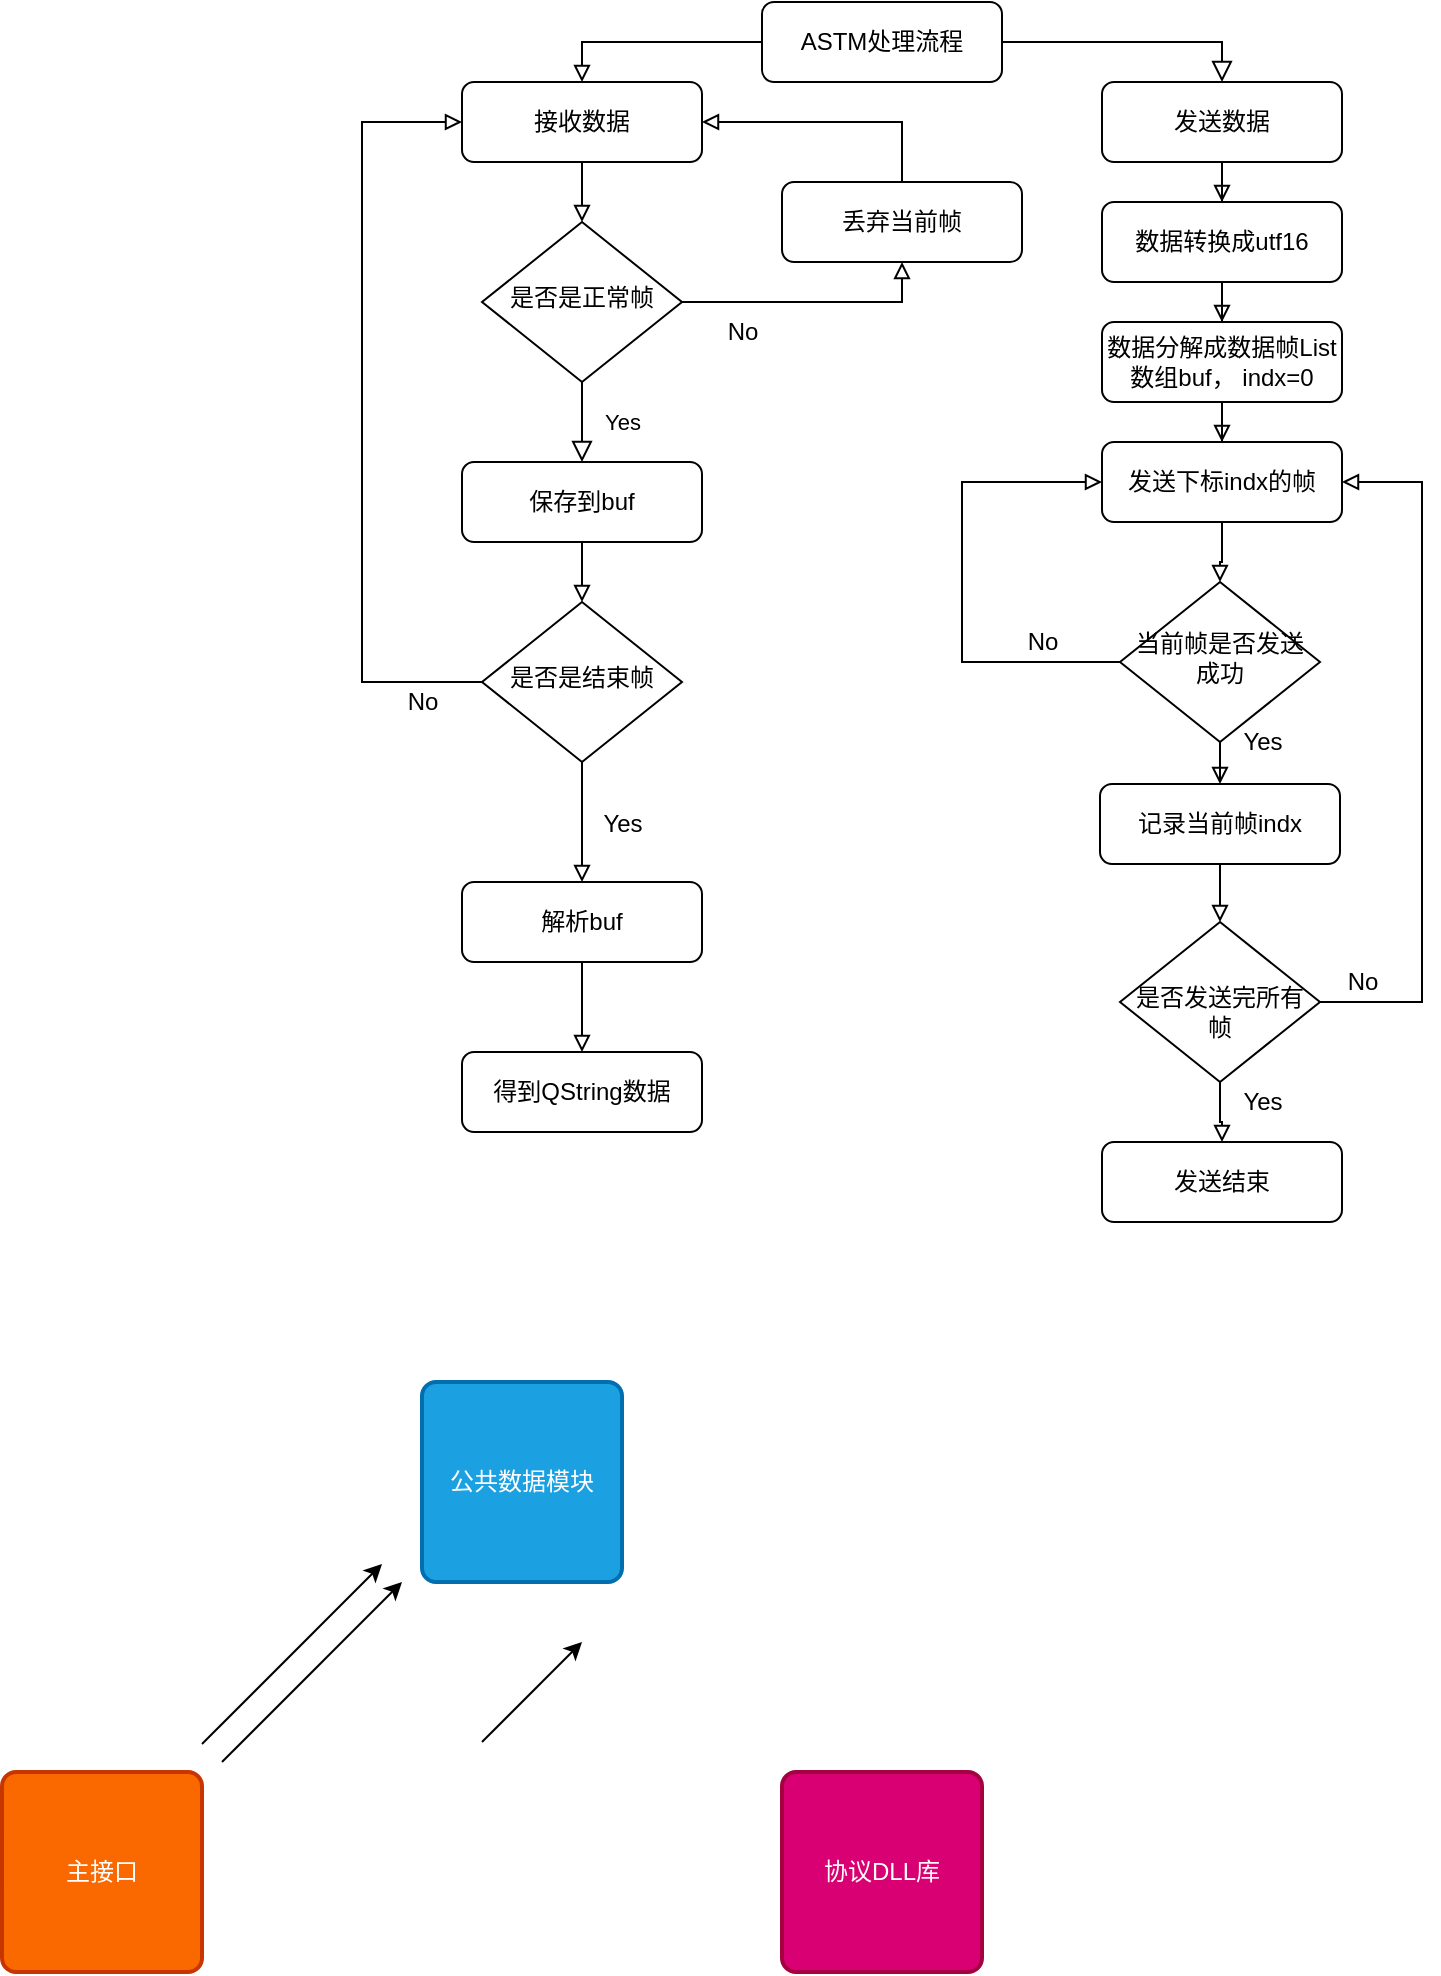 <mxfile version="20.5.3" type="github">
  <diagram id="C5RBs43oDa-KdzZeNtuy" name="Page-1">
    <mxGraphModel dx="1707" dy="303" grid="1" gridSize="10" guides="1" tooltips="1" connect="1" arrows="1" fold="1" page="1" pageScale="1" pageWidth="827" pageHeight="1169" math="0" shadow="0">
      <root>
        <mxCell id="WIyWlLk6GJQsqaUBKTNV-0" />
        <mxCell id="WIyWlLk6GJQsqaUBKTNV-1" parent="WIyWlLk6GJQsqaUBKTNV-0" />
        <mxCell id="WIyWlLk6GJQsqaUBKTNV-2" value="" style="rounded=0;html=1;jettySize=auto;orthogonalLoop=1;fontSize=11;endArrow=block;endFill=0;endSize=8;strokeWidth=1;shadow=0;labelBackgroundColor=none;edgeStyle=orthogonalEdgeStyle;entryX=0.5;entryY=0;entryDx=0;entryDy=0;" parent="WIyWlLk6GJQsqaUBKTNV-1" source="WIyWlLk6GJQsqaUBKTNV-3" target="3eWUhRtroIIVTGNfMKpQ-33" edge="1">
          <mxGeometry relative="1" as="geometry" />
        </mxCell>
        <mxCell id="3eWUhRtroIIVTGNfMKpQ-18" style="edgeStyle=orthogonalEdgeStyle;rounded=0;orthogonalLoop=1;jettySize=auto;html=1;entryX=0.5;entryY=0;entryDx=0;entryDy=0;endArrow=block;endFill=0;" parent="WIyWlLk6GJQsqaUBKTNV-1" source="WIyWlLk6GJQsqaUBKTNV-3" target="3eWUhRtroIIVTGNfMKpQ-25" edge="1">
          <mxGeometry relative="1" as="geometry" />
        </mxCell>
        <mxCell id="WIyWlLk6GJQsqaUBKTNV-3" value="ASTM处理流程" style="rounded=1;whiteSpace=wrap;html=1;fontSize=12;glass=0;strokeWidth=1;shadow=0;" parent="WIyWlLk6GJQsqaUBKTNV-1" vertex="1">
          <mxGeometry x="10" y="60" width="120" height="40" as="geometry" />
        </mxCell>
        <mxCell id="3eWUhRtroIIVTGNfMKpQ-60" value="" style="edgeStyle=orthogonalEdgeStyle;rounded=0;orthogonalLoop=1;jettySize=auto;html=1;startArrow=none;startFill=0;endArrow=block;endFill=0;" parent="WIyWlLk6GJQsqaUBKTNV-1" source="WIyWlLk6GJQsqaUBKTNV-6" target="WIyWlLk6GJQsqaUBKTNV-7" edge="1">
          <mxGeometry relative="1" as="geometry" />
        </mxCell>
        <mxCell id="3eWUhRtroIIVTGNfMKpQ-65" style="edgeStyle=orthogonalEdgeStyle;rounded=0;orthogonalLoop=1;jettySize=auto;html=1;exitX=0;exitY=0.5;exitDx=0;exitDy=0;entryX=0;entryY=0.5;entryDx=0;entryDy=0;startArrow=none;startFill=0;endArrow=block;endFill=0;" parent="WIyWlLk6GJQsqaUBKTNV-1" source="WIyWlLk6GJQsqaUBKTNV-6" target="3eWUhRtroIIVTGNfMKpQ-56" edge="1">
          <mxGeometry relative="1" as="geometry">
            <Array as="points">
              <mxPoint x="110" y="390" />
              <mxPoint x="110" y="300" />
            </Array>
          </mxGeometry>
        </mxCell>
        <mxCell id="WIyWlLk6GJQsqaUBKTNV-6" value="&lt;div&gt;当前帧是否发送成功&lt;br&gt;&lt;/div&gt;" style="rhombus;whiteSpace=wrap;html=1;shadow=0;fontFamily=Helvetica;fontSize=12;align=center;strokeWidth=1;spacing=6;spacingTop=-4;" parent="WIyWlLk6GJQsqaUBKTNV-1" vertex="1">
          <mxGeometry x="189" y="350" width="100" height="80" as="geometry" />
        </mxCell>
        <mxCell id="3eWUhRtroIIVTGNfMKpQ-67" value="" style="edgeStyle=orthogonalEdgeStyle;rounded=0;orthogonalLoop=1;jettySize=auto;html=1;startArrow=none;startFill=0;endArrow=block;endFill=0;" parent="WIyWlLk6GJQsqaUBKTNV-1" source="WIyWlLk6GJQsqaUBKTNV-7" target="3eWUhRtroIIVTGNfMKpQ-66" edge="1">
          <mxGeometry relative="1" as="geometry" />
        </mxCell>
        <mxCell id="WIyWlLk6GJQsqaUBKTNV-7" value="记录当前帧indx" style="rounded=1;whiteSpace=wrap;html=1;fontSize=12;glass=0;strokeWidth=1;shadow=0;" parent="WIyWlLk6GJQsqaUBKTNV-1" vertex="1">
          <mxGeometry x="179" y="451" width="120" height="40" as="geometry" />
        </mxCell>
        <mxCell id="3eWUhRtroIIVTGNfMKpQ-22" value="" style="edgeStyle=orthogonalEdgeStyle;rounded=0;orthogonalLoop=1;jettySize=auto;html=1;endArrow=block;endFill=0;" parent="WIyWlLk6GJQsqaUBKTNV-1" source="3eWUhRtroIIVTGNfMKpQ-8" target="3eWUhRtroIIVTGNfMKpQ-15" edge="1">
          <mxGeometry relative="1" as="geometry" />
        </mxCell>
        <mxCell id="3eWUhRtroIIVTGNfMKpQ-8" value="保存到buf" style="rounded=1;whiteSpace=wrap;html=1;fontSize=12;glass=0;strokeWidth=1;shadow=0;" parent="WIyWlLk6GJQsqaUBKTNV-1" vertex="1">
          <mxGeometry x="-140" y="290" width="120" height="40" as="geometry" />
        </mxCell>
        <mxCell id="3eWUhRtroIIVTGNfMKpQ-9" value="Yes" style="rounded=0;html=1;jettySize=auto;orthogonalLoop=1;fontSize=11;endArrow=block;endFill=0;endSize=8;strokeWidth=1;shadow=0;labelBackgroundColor=none;edgeStyle=orthogonalEdgeStyle;entryX=0.5;entryY=0;entryDx=0;entryDy=0;" parent="WIyWlLk6GJQsqaUBKTNV-1" source="3eWUhRtroIIVTGNfMKpQ-11" target="3eWUhRtroIIVTGNfMKpQ-8" edge="1">
          <mxGeometry y="20" relative="1" as="geometry">
            <mxPoint as="offset" />
          </mxGeometry>
        </mxCell>
        <mxCell id="3eWUhRtroIIVTGNfMKpQ-28" style="edgeStyle=orthogonalEdgeStyle;rounded=0;orthogonalLoop=1;jettySize=auto;html=1;entryX=0.5;entryY=1;entryDx=0;entryDy=0;endArrow=block;endFill=0;" parent="WIyWlLk6GJQsqaUBKTNV-1" source="3eWUhRtroIIVTGNfMKpQ-11" target="3eWUhRtroIIVTGNfMKpQ-24" edge="1">
          <mxGeometry relative="1" as="geometry" />
        </mxCell>
        <mxCell id="3eWUhRtroIIVTGNfMKpQ-11" value="是否是正常帧" style="rhombus;whiteSpace=wrap;html=1;shadow=0;fontFamily=Helvetica;fontSize=12;align=center;strokeWidth=1;spacing=6;spacingTop=-4;" parent="WIyWlLk6GJQsqaUBKTNV-1" vertex="1">
          <mxGeometry x="-130" y="170" width="100" height="80" as="geometry" />
        </mxCell>
        <mxCell id="3eWUhRtroIIVTGNfMKpQ-50" value="" style="edgeStyle=orthogonalEdgeStyle;rounded=0;orthogonalLoop=1;jettySize=auto;html=1;startArrow=none;startFill=0;endArrow=block;endFill=0;" parent="WIyWlLk6GJQsqaUBKTNV-1" source="3eWUhRtroIIVTGNfMKpQ-15" target="3eWUhRtroIIVTGNfMKpQ-16" edge="1">
          <mxGeometry relative="1" as="geometry" />
        </mxCell>
        <mxCell id="3eWUhRtroIIVTGNfMKpQ-15" value="是否是结束帧" style="rhombus;whiteSpace=wrap;html=1;shadow=0;fontFamily=Helvetica;fontSize=12;align=center;strokeWidth=1;spacing=6;spacingTop=-4;" parent="WIyWlLk6GJQsqaUBKTNV-1" vertex="1">
          <mxGeometry x="-130" y="360" width="100" height="80" as="geometry" />
        </mxCell>
        <mxCell id="3eWUhRtroIIVTGNfMKpQ-32" value="" style="edgeStyle=orthogonalEdgeStyle;rounded=0;orthogonalLoop=1;jettySize=auto;html=1;endArrow=block;endFill=0;" parent="WIyWlLk6GJQsqaUBKTNV-1" source="3eWUhRtroIIVTGNfMKpQ-16" target="3eWUhRtroIIVTGNfMKpQ-31" edge="1">
          <mxGeometry relative="1" as="geometry" />
        </mxCell>
        <mxCell id="3eWUhRtroIIVTGNfMKpQ-16" value="解析buf" style="rounded=1;whiteSpace=wrap;html=1;fontSize=12;glass=0;strokeWidth=1;shadow=0;" parent="WIyWlLk6GJQsqaUBKTNV-1" vertex="1">
          <mxGeometry x="-140" y="500" width="120" height="40" as="geometry" />
        </mxCell>
        <mxCell id="3eWUhRtroIIVTGNfMKpQ-27" style="edgeStyle=orthogonalEdgeStyle;rounded=0;orthogonalLoop=1;jettySize=auto;html=1;endArrow=block;endFill=0;entryX=1;entryY=0.5;entryDx=0;entryDy=0;" parent="WIyWlLk6GJQsqaUBKTNV-1" source="3eWUhRtroIIVTGNfMKpQ-24" target="3eWUhRtroIIVTGNfMKpQ-25" edge="1">
          <mxGeometry relative="1" as="geometry">
            <mxPoint x="-10" y="120" as="targetPoint" />
            <Array as="points">
              <mxPoint x="80" y="120" />
            </Array>
          </mxGeometry>
        </mxCell>
        <mxCell id="3eWUhRtroIIVTGNfMKpQ-24" value="丢弃当前帧" style="rounded=1;whiteSpace=wrap;html=1;fontSize=12;glass=0;strokeWidth=1;shadow=0;" parent="WIyWlLk6GJQsqaUBKTNV-1" vertex="1">
          <mxGeometry x="20" y="150" width="120" height="40" as="geometry" />
        </mxCell>
        <mxCell id="3eWUhRtroIIVTGNfMKpQ-26" value="" style="edgeStyle=orthogonalEdgeStyle;rounded=0;orthogonalLoop=1;jettySize=auto;html=1;endArrow=block;endFill=0;" parent="WIyWlLk6GJQsqaUBKTNV-1" source="3eWUhRtroIIVTGNfMKpQ-25" target="3eWUhRtroIIVTGNfMKpQ-11" edge="1">
          <mxGeometry relative="1" as="geometry" />
        </mxCell>
        <mxCell id="3eWUhRtroIIVTGNfMKpQ-45" style="edgeStyle=orthogonalEdgeStyle;rounded=0;orthogonalLoop=1;jettySize=auto;html=1;endArrow=none;endFill=0;entryX=0;entryY=0.5;entryDx=0;entryDy=0;startArrow=block;startFill=0;" parent="WIyWlLk6GJQsqaUBKTNV-1" source="3eWUhRtroIIVTGNfMKpQ-25" target="3eWUhRtroIIVTGNfMKpQ-15" edge="1">
          <mxGeometry relative="1" as="geometry">
            <mxPoint x="-210" y="330" as="targetPoint" />
            <Array as="points">
              <mxPoint x="-190" y="120" />
              <mxPoint x="-190" y="400" />
            </Array>
          </mxGeometry>
        </mxCell>
        <mxCell id="3eWUhRtroIIVTGNfMKpQ-25" value="接收数据" style="rounded=1;whiteSpace=wrap;html=1;fontSize=12;glass=0;strokeWidth=1;shadow=0;" parent="WIyWlLk6GJQsqaUBKTNV-1" vertex="1">
          <mxGeometry x="-140" y="100" width="120" height="40" as="geometry" />
        </mxCell>
        <mxCell id="3eWUhRtroIIVTGNfMKpQ-31" value="得到QString数据" style="rounded=1;whiteSpace=wrap;html=1;fontSize=12;glass=0;strokeWidth=1;shadow=0;" parent="WIyWlLk6GJQsqaUBKTNV-1" vertex="1">
          <mxGeometry x="-140" y="585" width="120" height="40" as="geometry" />
        </mxCell>
        <mxCell id="3eWUhRtroIIVTGNfMKpQ-35" value="" style="edgeStyle=orthogonalEdgeStyle;rounded=0;orthogonalLoop=1;jettySize=auto;html=1;endArrow=block;endFill=0;" parent="WIyWlLk6GJQsqaUBKTNV-1" source="3eWUhRtroIIVTGNfMKpQ-33" target="3eWUhRtroIIVTGNfMKpQ-34" edge="1">
          <mxGeometry relative="1" as="geometry" />
        </mxCell>
        <mxCell id="3eWUhRtroIIVTGNfMKpQ-33" value="发送数据" style="rounded=1;whiteSpace=wrap;html=1;fontSize=12;glass=0;strokeWidth=1;shadow=0;" parent="WIyWlLk6GJQsqaUBKTNV-1" vertex="1">
          <mxGeometry x="180" y="100" width="120" height="40" as="geometry" />
        </mxCell>
        <mxCell id="3eWUhRtroIIVTGNfMKpQ-40" value="" style="edgeStyle=orthogonalEdgeStyle;rounded=0;orthogonalLoop=1;jettySize=auto;html=1;endArrow=block;endFill=0;" parent="WIyWlLk6GJQsqaUBKTNV-1" source="3eWUhRtroIIVTGNfMKpQ-34" target="3eWUhRtroIIVTGNfMKpQ-38" edge="1">
          <mxGeometry relative="1" as="geometry" />
        </mxCell>
        <mxCell id="3eWUhRtroIIVTGNfMKpQ-34" value="数据转换成utf16" style="rounded=1;whiteSpace=wrap;html=1;fontSize=12;glass=0;strokeWidth=1;shadow=0;" parent="WIyWlLk6GJQsqaUBKTNV-1" vertex="1">
          <mxGeometry x="180" y="160" width="120" height="40" as="geometry" />
        </mxCell>
        <mxCell id="3eWUhRtroIIVTGNfMKpQ-58" value="" style="edgeStyle=orthogonalEdgeStyle;rounded=0;orthogonalLoop=1;jettySize=auto;html=1;startArrow=none;startFill=0;endArrow=block;endFill=0;" parent="WIyWlLk6GJQsqaUBKTNV-1" source="3eWUhRtroIIVTGNfMKpQ-38" target="3eWUhRtroIIVTGNfMKpQ-56" edge="1">
          <mxGeometry relative="1" as="geometry" />
        </mxCell>
        <mxCell id="3eWUhRtroIIVTGNfMKpQ-38" value="&lt;div&gt;数据分解成数据帧List数组buf， indx=0&lt;/div&gt;" style="rounded=1;whiteSpace=wrap;html=1;fontSize=12;glass=0;strokeWidth=1;shadow=0;" parent="WIyWlLk6GJQsqaUBKTNV-1" vertex="1">
          <mxGeometry x="180" y="220" width="120" height="40" as="geometry" />
        </mxCell>
        <mxCell id="3eWUhRtroIIVTGNfMKpQ-51" value="Yes" style="text;html=1;align=center;verticalAlign=middle;resizable=0;points=[];autosize=1;strokeColor=none;fillColor=none;" parent="WIyWlLk6GJQsqaUBKTNV-1" vertex="1">
          <mxGeometry x="-80" y="456" width="40" height="30" as="geometry" />
        </mxCell>
        <mxCell id="3eWUhRtroIIVTGNfMKpQ-52" value="No" style="text;html=1;align=center;verticalAlign=middle;resizable=0;points=[];autosize=1;strokeColor=none;fillColor=none;" parent="WIyWlLk6GJQsqaUBKTNV-1" vertex="1">
          <mxGeometry x="-180" y="395" width="40" height="30" as="geometry" />
        </mxCell>
        <mxCell id="3eWUhRtroIIVTGNfMKpQ-53" value="No" style="text;html=1;align=center;verticalAlign=middle;resizable=0;points=[];autosize=1;strokeColor=none;fillColor=none;" parent="WIyWlLk6GJQsqaUBKTNV-1" vertex="1">
          <mxGeometry x="-20" y="210" width="40" height="30" as="geometry" />
        </mxCell>
        <mxCell id="3eWUhRtroIIVTGNfMKpQ-59" value="" style="edgeStyle=orthogonalEdgeStyle;rounded=0;orthogonalLoop=1;jettySize=auto;html=1;startArrow=none;startFill=0;endArrow=block;endFill=0;" parent="WIyWlLk6GJQsqaUBKTNV-1" source="3eWUhRtroIIVTGNfMKpQ-56" target="WIyWlLk6GJQsqaUBKTNV-6" edge="1">
          <mxGeometry relative="1" as="geometry" />
        </mxCell>
        <mxCell id="3eWUhRtroIIVTGNfMKpQ-56" value="发送下标indx的帧" style="rounded=1;whiteSpace=wrap;html=1;fontSize=12;glass=0;strokeWidth=1;shadow=0;" parent="WIyWlLk6GJQsqaUBKTNV-1" vertex="1">
          <mxGeometry x="180" y="280" width="120" height="40" as="geometry" />
        </mxCell>
        <mxCell id="3eWUhRtroIIVTGNfMKpQ-61" value="Yes" style="text;html=1;align=center;verticalAlign=middle;resizable=0;points=[];autosize=1;strokeColor=none;fillColor=none;" parent="WIyWlLk6GJQsqaUBKTNV-1" vertex="1">
          <mxGeometry x="240" y="415" width="40" height="30" as="geometry" />
        </mxCell>
        <mxCell id="3eWUhRtroIIVTGNfMKpQ-64" value="No" style="text;html=1;align=center;verticalAlign=middle;resizable=0;points=[];autosize=1;strokeColor=none;fillColor=none;" parent="WIyWlLk6GJQsqaUBKTNV-1" vertex="1">
          <mxGeometry x="130" y="365" width="40" height="30" as="geometry" />
        </mxCell>
        <mxCell id="3eWUhRtroIIVTGNfMKpQ-68" style="edgeStyle=orthogonalEdgeStyle;rounded=0;orthogonalLoop=1;jettySize=auto;html=1;exitX=1;exitY=0.5;exitDx=0;exitDy=0;entryX=1;entryY=0.5;entryDx=0;entryDy=0;startArrow=none;startFill=0;endArrow=block;endFill=0;" parent="WIyWlLk6GJQsqaUBKTNV-1" source="3eWUhRtroIIVTGNfMKpQ-66" target="3eWUhRtroIIVTGNfMKpQ-56" edge="1">
          <mxGeometry relative="1" as="geometry">
            <Array as="points">
              <mxPoint x="340" y="560" />
              <mxPoint x="340" y="300" />
            </Array>
          </mxGeometry>
        </mxCell>
        <mxCell id="3eWUhRtroIIVTGNfMKpQ-70" value="" style="edgeStyle=orthogonalEdgeStyle;rounded=0;orthogonalLoop=1;jettySize=auto;html=1;startArrow=none;startFill=0;endArrow=block;endFill=0;" parent="WIyWlLk6GJQsqaUBKTNV-1" source="3eWUhRtroIIVTGNfMKpQ-66" target="3eWUhRtroIIVTGNfMKpQ-69" edge="1">
          <mxGeometry relative="1" as="geometry" />
        </mxCell>
        <mxCell id="3eWUhRtroIIVTGNfMKpQ-66" value="&lt;div&gt;&lt;br&gt;&lt;/div&gt;&lt;div&gt;是否发送完所有帧&lt;/div&gt;" style="rhombus;whiteSpace=wrap;html=1;shadow=0;fontFamily=Helvetica;fontSize=12;align=center;strokeWidth=1;spacing=6;spacingTop=-4;" parent="WIyWlLk6GJQsqaUBKTNV-1" vertex="1">
          <mxGeometry x="189" y="520" width="100" height="80" as="geometry" />
        </mxCell>
        <mxCell id="3eWUhRtroIIVTGNfMKpQ-69" value="发送结束" style="rounded=1;whiteSpace=wrap;html=1;fontSize=12;glass=0;strokeWidth=1;shadow=0;" parent="WIyWlLk6GJQsqaUBKTNV-1" vertex="1">
          <mxGeometry x="180" y="630" width="120" height="40" as="geometry" />
        </mxCell>
        <mxCell id="3eWUhRtroIIVTGNfMKpQ-71" value="No" style="text;html=1;align=center;verticalAlign=middle;resizable=0;points=[];autosize=1;strokeColor=none;fillColor=none;" parent="WIyWlLk6GJQsqaUBKTNV-1" vertex="1">
          <mxGeometry x="290" y="535" width="40" height="30" as="geometry" />
        </mxCell>
        <mxCell id="3eWUhRtroIIVTGNfMKpQ-72" value="Yes" style="text;html=1;align=center;verticalAlign=middle;resizable=0;points=[];autosize=1;strokeColor=none;fillColor=none;" parent="WIyWlLk6GJQsqaUBKTNV-1" vertex="1">
          <mxGeometry x="240" y="595" width="40" height="30" as="geometry" />
        </mxCell>
        <mxCell id="3eWUhRtroIIVTGNfMKpQ-80" value="&lt;div&gt;公共数据模块&lt;/div&gt;" style="rounded=1;whiteSpace=wrap;html=1;absoluteArcSize=1;arcSize=14;strokeWidth=2;fillColor=#1ba1e2;strokeColor=#006EAF;fontColor=#ffffff;" parent="WIyWlLk6GJQsqaUBKTNV-1" vertex="1">
          <mxGeometry x="-160" y="750" width="100" height="100" as="geometry" />
        </mxCell>
        <mxCell id="3eWUhRtroIIVTGNfMKpQ-81" value="协议DLL库" style="rounded=1;whiteSpace=wrap;html=1;absoluteArcSize=1;arcSize=14;strokeWidth=2;fillColor=#d80073;strokeColor=#A50040;fontColor=#ffffff;" parent="WIyWlLk6GJQsqaUBKTNV-1" vertex="1">
          <mxGeometry x="20" y="945" width="100" height="100" as="geometry" />
        </mxCell>
        <mxCell id="3eWUhRtroIIVTGNfMKpQ-89" value="&lt;font color=&quot;#FFFFFF&quot;&gt;主接口&lt;/font&gt;" style="rounded=1;whiteSpace=wrap;html=1;absoluteArcSize=1;arcSize=14;strokeWidth=2;fillColor=#fa6800;strokeColor=#C73500;fontColor=#000000;" parent="WIyWlLk6GJQsqaUBKTNV-1" vertex="1">
          <mxGeometry x="-370" y="945" width="100" height="100" as="geometry" />
        </mxCell>
        <mxCell id="S6nE3dTx18ktt2IQBLtj-9" value="" style="endArrow=classic;html=1;rounded=0;" edge="1" parent="WIyWlLk6GJQsqaUBKTNV-1">
          <mxGeometry width="50" height="50" relative="1" as="geometry">
            <mxPoint x="-270" y="931" as="sourcePoint" />
            <mxPoint x="-180" y="841" as="targetPoint" />
          </mxGeometry>
        </mxCell>
        <mxCell id="S6nE3dTx18ktt2IQBLtj-10" value="" style="endArrow=classic;html=1;rounded=0;" edge="1" parent="WIyWlLk6GJQsqaUBKTNV-1">
          <mxGeometry width="50" height="50" relative="1" as="geometry">
            <mxPoint x="-130" y="930" as="sourcePoint" />
            <mxPoint x="-80" y="880" as="targetPoint" />
          </mxGeometry>
        </mxCell>
        <mxCell id="S6nE3dTx18ktt2IQBLtj-11" value="" style="endArrow=classic;html=1;rounded=0;" edge="1" parent="WIyWlLk6GJQsqaUBKTNV-1">
          <mxGeometry width="50" height="50" relative="1" as="geometry">
            <mxPoint x="-260" y="940" as="sourcePoint" />
            <mxPoint x="-170" y="850" as="targetPoint" />
          </mxGeometry>
        </mxCell>
      </root>
    </mxGraphModel>
  </diagram>
</mxfile>
